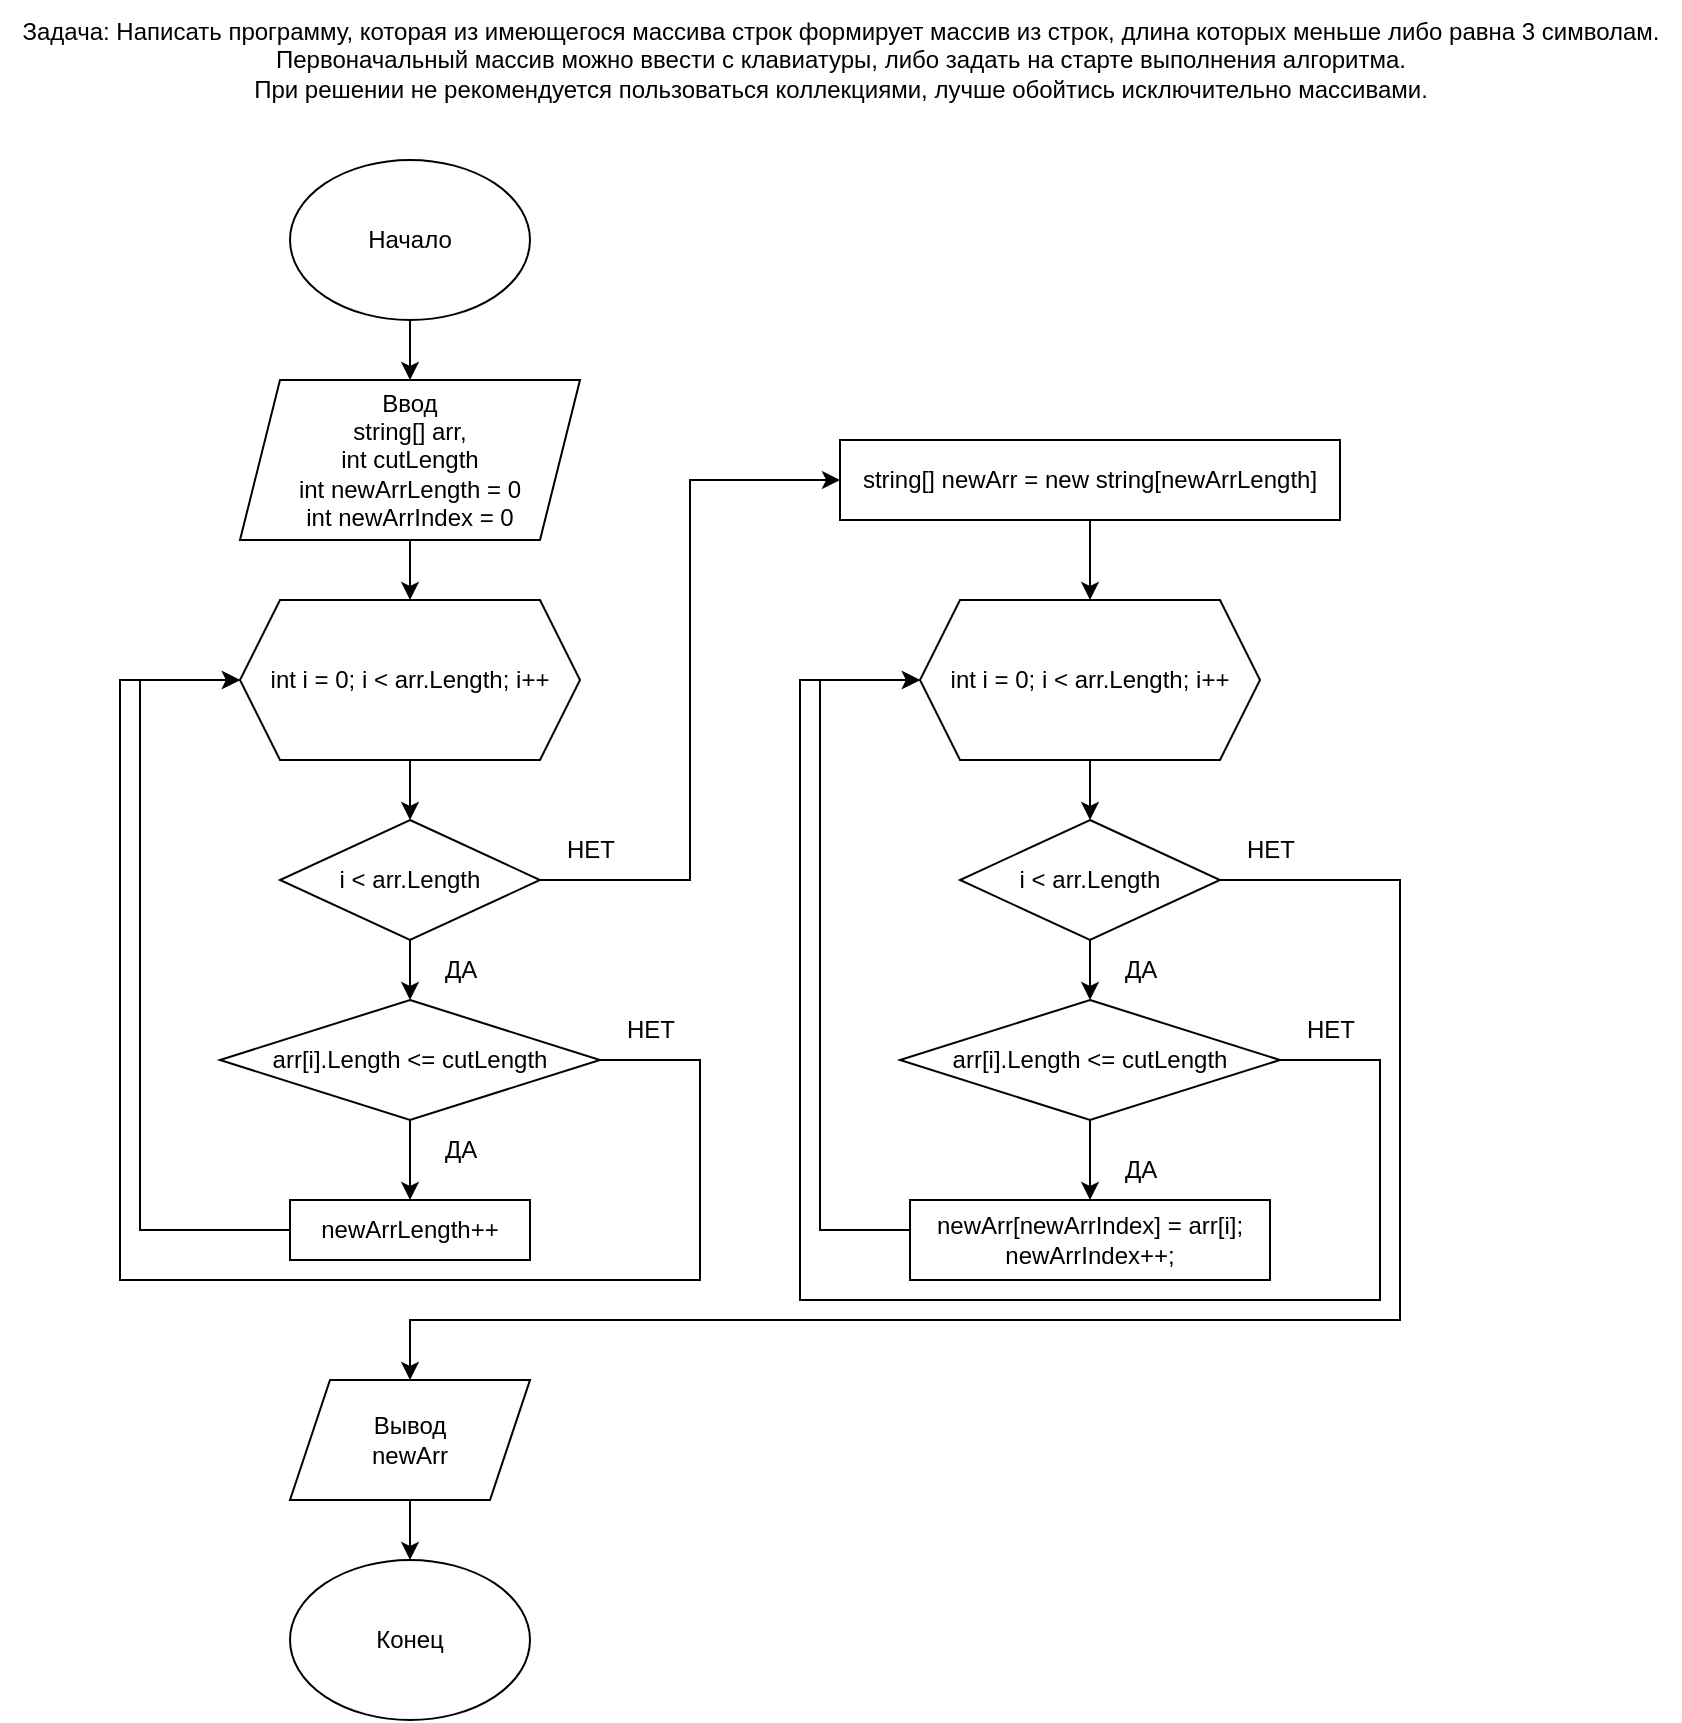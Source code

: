 <mxfile version="21.1.1" type="device">
  <diagram name="Страница 1" id="Vk-sLIZHZTBSA7ZrQw_-">
    <mxGraphModel dx="2213" dy="1936" grid="1" gridSize="10" guides="1" tooltips="1" connect="1" arrows="1" fold="1" page="1" pageScale="1" pageWidth="827" pageHeight="1169" math="0" shadow="0">
      <root>
        <mxCell id="0" />
        <mxCell id="1" parent="0" />
        <mxCell id="IcBCCEdd22SQSV2fxfGD-1" value="Задача: Написать программу, которая из имеющегося массива строк формирует массив из строк, длина которых меньше либо равна 3 символам.&lt;br&gt;Первоначальный массив можно ввести с клавиатуры, либо задать на старте выполнения алгоритма. &lt;br&gt;При решении не рекомендуется пользоваться коллекциями, лучше обойтись исключительно массивами." style="text;html=1;align=center;verticalAlign=middle;resizable=0;points=[];autosize=1;strokeColor=none;fillColor=none;" parent="1" vertex="1">
          <mxGeometry x="-610" y="-20" width="840" height="60" as="geometry" />
        </mxCell>
        <mxCell id="02TKJTRQUDcu6E_adrIW-46" style="edgeStyle=orthogonalEdgeStyle;rounded=0;orthogonalLoop=1;jettySize=auto;html=1;exitX=0.5;exitY=1;exitDx=0;exitDy=0;entryX=0.5;entryY=0;entryDx=0;entryDy=0;" parent="1" source="02TKJTRQUDcu6E_adrIW-45" edge="1">
          <mxGeometry relative="1" as="geometry">
            <mxPoint x="-405" y="170" as="targetPoint" />
          </mxGeometry>
        </mxCell>
        <mxCell id="02TKJTRQUDcu6E_adrIW-45" value="Начало" style="ellipse;whiteSpace=wrap;html=1;" parent="1" vertex="1">
          <mxGeometry x="-465" y="60" width="120" height="80" as="geometry" />
        </mxCell>
        <mxCell id="vGL5LHJLQ1xOwaYaHl4A-17" style="edgeStyle=orthogonalEdgeStyle;rounded=0;orthogonalLoop=1;jettySize=auto;html=1;exitX=0.5;exitY=1;exitDx=0;exitDy=0;entryX=0;entryY=0.5;entryDx=0;entryDy=0;" parent="1" source="vGL5LHJLQ1xOwaYaHl4A-18" edge="1">
          <mxGeometry relative="1" as="geometry">
            <Array as="points">
              <mxPoint x="20" y="847" />
              <mxPoint x="-80" y="847" />
              <mxPoint x="-80" y="632" />
            </Array>
            <mxPoint x="-60" y="644" as="targetPoint" />
          </mxGeometry>
        </mxCell>
        <mxCell id="XpnPT4rFDsMcrHIboTDn-13" style="edgeStyle=orthogonalEdgeStyle;rounded=0;orthogonalLoop=1;jettySize=auto;html=1;exitX=0.5;exitY=1;exitDx=0;exitDy=0;entryX=0.5;entryY=0;entryDx=0;entryDy=0;" edge="1" parent="1" source="XpnPT4rFDsMcrHIboTDn-2" target="XpnPT4rFDsMcrHIboTDn-3">
          <mxGeometry relative="1" as="geometry" />
        </mxCell>
        <mxCell id="XpnPT4rFDsMcrHIboTDn-2" value="Ввод&lt;br&gt;string[] arr, &lt;br&gt;int cutLength&lt;br&gt;int newArrLength = 0&lt;br&gt;int newArrIndex = 0" style="shape=parallelogram;perimeter=parallelogramPerimeter;whiteSpace=wrap;html=1;fixedSize=1;" vertex="1" parent="1">
          <mxGeometry x="-490" y="170" width="170" height="80" as="geometry" />
        </mxCell>
        <mxCell id="XpnPT4rFDsMcrHIboTDn-12" style="edgeStyle=orthogonalEdgeStyle;rounded=0;orthogonalLoop=1;jettySize=auto;html=1;exitX=0.5;exitY=1;exitDx=0;exitDy=0;entryX=0.5;entryY=0;entryDx=0;entryDy=0;" edge="1" parent="1" source="XpnPT4rFDsMcrHIboTDn-3" target="XpnPT4rFDsMcrHIboTDn-4">
          <mxGeometry relative="1" as="geometry" />
        </mxCell>
        <mxCell id="XpnPT4rFDsMcrHIboTDn-3" value="int i = 0; i &amp;lt; arr.Length; i++" style="shape=hexagon;perimeter=hexagonPerimeter2;whiteSpace=wrap;html=1;fixedSize=1;" vertex="1" parent="1">
          <mxGeometry x="-490" y="280" width="170" height="80" as="geometry" />
        </mxCell>
        <mxCell id="XpnPT4rFDsMcrHIboTDn-6" style="edgeStyle=orthogonalEdgeStyle;rounded=0;orthogonalLoop=1;jettySize=auto;html=1;exitX=0.5;exitY=1;exitDx=0;exitDy=0;entryX=0.5;entryY=0;entryDx=0;entryDy=0;" edge="1" parent="1" source="XpnPT4rFDsMcrHIboTDn-4" target="XpnPT4rFDsMcrHIboTDn-5">
          <mxGeometry relative="1" as="geometry" />
        </mxCell>
        <mxCell id="XpnPT4rFDsMcrHIboTDn-29" style="edgeStyle=orthogonalEdgeStyle;rounded=0;orthogonalLoop=1;jettySize=auto;html=1;exitX=1;exitY=0.5;exitDx=0;exitDy=0;entryX=0;entryY=0.5;entryDx=0;entryDy=0;" edge="1" parent="1" source="XpnPT4rFDsMcrHIboTDn-4" target="XpnPT4rFDsMcrHIboTDn-28">
          <mxGeometry relative="1" as="geometry" />
        </mxCell>
        <mxCell id="XpnPT4rFDsMcrHIboTDn-4" value="i &amp;lt; arr.Length" style="rhombus;whiteSpace=wrap;html=1;" vertex="1" parent="1">
          <mxGeometry x="-470" y="390" width="130" height="60" as="geometry" />
        </mxCell>
        <mxCell id="XpnPT4rFDsMcrHIboTDn-9" style="edgeStyle=orthogonalEdgeStyle;rounded=0;orthogonalLoop=1;jettySize=auto;html=1;exitX=0.5;exitY=1;exitDx=0;exitDy=0;entryX=0.5;entryY=0;entryDx=0;entryDy=0;" edge="1" parent="1" source="XpnPT4rFDsMcrHIboTDn-5" target="XpnPT4rFDsMcrHIboTDn-8">
          <mxGeometry relative="1" as="geometry" />
        </mxCell>
        <mxCell id="XpnPT4rFDsMcrHIboTDn-14" style="edgeStyle=orthogonalEdgeStyle;rounded=0;orthogonalLoop=1;jettySize=auto;html=1;exitX=1;exitY=0.5;exitDx=0;exitDy=0;entryX=0;entryY=0.5;entryDx=0;entryDy=0;" edge="1" parent="1" source="XpnPT4rFDsMcrHIboTDn-5" target="XpnPT4rFDsMcrHIboTDn-3">
          <mxGeometry relative="1" as="geometry">
            <Array as="points">
              <mxPoint x="-260" y="510" />
              <mxPoint x="-260" y="620" />
              <mxPoint x="-550" y="620" />
              <mxPoint x="-550" y="320" />
            </Array>
          </mxGeometry>
        </mxCell>
        <mxCell id="XpnPT4rFDsMcrHIboTDn-5" value="arr[i].Length &amp;lt;= cutLength" style="rhombus;whiteSpace=wrap;html=1;" vertex="1" parent="1">
          <mxGeometry x="-500" y="480" width="190" height="60" as="geometry" />
        </mxCell>
        <mxCell id="XpnPT4rFDsMcrHIboTDn-7" value="ДА" style="text;html=1;align=center;verticalAlign=middle;resizable=0;points=[];autosize=1;strokeColor=none;fillColor=none;" vertex="1" parent="1">
          <mxGeometry x="-400" y="450" width="40" height="30" as="geometry" />
        </mxCell>
        <mxCell id="XpnPT4rFDsMcrHIboTDn-11" style="edgeStyle=orthogonalEdgeStyle;rounded=0;orthogonalLoop=1;jettySize=auto;html=1;exitX=0;exitY=0.5;exitDx=0;exitDy=0;entryX=0;entryY=0.5;entryDx=0;entryDy=0;" edge="1" parent="1" source="XpnPT4rFDsMcrHIboTDn-8" target="XpnPT4rFDsMcrHIboTDn-3">
          <mxGeometry relative="1" as="geometry">
            <Array as="points">
              <mxPoint x="-540" y="595" />
              <mxPoint x="-540" y="320" />
            </Array>
          </mxGeometry>
        </mxCell>
        <mxCell id="XpnPT4rFDsMcrHIboTDn-8" value="newArrLength++" style="rounded=0;whiteSpace=wrap;html=1;" vertex="1" parent="1">
          <mxGeometry x="-465" y="580" width="120" height="30" as="geometry" />
        </mxCell>
        <mxCell id="XpnPT4rFDsMcrHIboTDn-10" value="ДА" style="text;html=1;align=center;verticalAlign=middle;resizable=0;points=[];autosize=1;strokeColor=none;fillColor=none;" vertex="1" parent="1">
          <mxGeometry x="-400" y="540" width="40" height="30" as="geometry" />
        </mxCell>
        <mxCell id="XpnPT4rFDsMcrHIboTDn-15" value="НЕТ" style="text;html=1;align=center;verticalAlign=middle;resizable=0;points=[];autosize=1;strokeColor=none;fillColor=none;" vertex="1" parent="1">
          <mxGeometry x="-310" y="480" width="50" height="30" as="geometry" />
        </mxCell>
        <mxCell id="XpnPT4rFDsMcrHIboTDn-16" style="edgeStyle=orthogonalEdgeStyle;rounded=0;orthogonalLoop=1;jettySize=auto;html=1;exitX=0.5;exitY=1;exitDx=0;exitDy=0;entryX=0.5;entryY=0;entryDx=0;entryDy=0;" edge="1" parent="1" source="XpnPT4rFDsMcrHIboTDn-17" target="XpnPT4rFDsMcrHIboTDn-19">
          <mxGeometry relative="1" as="geometry" />
        </mxCell>
        <mxCell id="XpnPT4rFDsMcrHIboTDn-17" value="int i = 0; i &amp;lt; arr.Length; i++" style="shape=hexagon;perimeter=hexagonPerimeter2;whiteSpace=wrap;html=1;fixedSize=1;" vertex="1" parent="1">
          <mxGeometry x="-150" y="280" width="170" height="80" as="geometry" />
        </mxCell>
        <mxCell id="XpnPT4rFDsMcrHIboTDn-18" style="edgeStyle=orthogonalEdgeStyle;rounded=0;orthogonalLoop=1;jettySize=auto;html=1;exitX=0.5;exitY=1;exitDx=0;exitDy=0;entryX=0.5;entryY=0;entryDx=0;entryDy=0;" edge="1" parent="1" source="XpnPT4rFDsMcrHIboTDn-19" target="XpnPT4rFDsMcrHIboTDn-22">
          <mxGeometry relative="1" as="geometry" />
        </mxCell>
        <mxCell id="XpnPT4rFDsMcrHIboTDn-35" style="edgeStyle=orthogonalEdgeStyle;rounded=0;orthogonalLoop=1;jettySize=auto;html=1;exitX=1;exitY=0.5;exitDx=0;exitDy=0;" edge="1" parent="1" source="XpnPT4rFDsMcrHIboTDn-19" target="XpnPT4rFDsMcrHIboTDn-32">
          <mxGeometry relative="1" as="geometry">
            <Array as="points">
              <mxPoint x="90" y="420" />
              <mxPoint x="90" y="640" />
              <mxPoint x="-405" y="640" />
            </Array>
          </mxGeometry>
        </mxCell>
        <mxCell id="XpnPT4rFDsMcrHIboTDn-19" value="i &amp;lt; arr.Length" style="rhombus;whiteSpace=wrap;html=1;" vertex="1" parent="1">
          <mxGeometry x="-130" y="390" width="130" height="60" as="geometry" />
        </mxCell>
        <mxCell id="XpnPT4rFDsMcrHIboTDn-20" style="edgeStyle=orthogonalEdgeStyle;rounded=0;orthogonalLoop=1;jettySize=auto;html=1;exitX=0.5;exitY=1;exitDx=0;exitDy=0;entryX=0.5;entryY=0;entryDx=0;entryDy=0;" edge="1" parent="1" source="XpnPT4rFDsMcrHIboTDn-22" target="XpnPT4rFDsMcrHIboTDn-25">
          <mxGeometry relative="1" as="geometry" />
        </mxCell>
        <mxCell id="XpnPT4rFDsMcrHIboTDn-21" style="edgeStyle=orthogonalEdgeStyle;rounded=0;orthogonalLoop=1;jettySize=auto;html=1;exitX=1;exitY=0.5;exitDx=0;exitDy=0;entryX=0;entryY=0.5;entryDx=0;entryDy=0;" edge="1" parent="1" source="XpnPT4rFDsMcrHIboTDn-22" target="XpnPT4rFDsMcrHIboTDn-17">
          <mxGeometry relative="1" as="geometry">
            <Array as="points">
              <mxPoint x="80" y="510" />
              <mxPoint x="80" y="630" />
              <mxPoint x="-210" y="630" />
              <mxPoint x="-210" y="320" />
            </Array>
          </mxGeometry>
        </mxCell>
        <mxCell id="XpnPT4rFDsMcrHIboTDn-22" value="arr[i].Length &amp;lt;= cutLength" style="rhombus;whiteSpace=wrap;html=1;" vertex="1" parent="1">
          <mxGeometry x="-160" y="480" width="190" height="60" as="geometry" />
        </mxCell>
        <mxCell id="XpnPT4rFDsMcrHIboTDn-23" value="ДА" style="text;html=1;align=center;verticalAlign=middle;resizable=0;points=[];autosize=1;strokeColor=none;fillColor=none;" vertex="1" parent="1">
          <mxGeometry x="-60" y="450" width="40" height="30" as="geometry" />
        </mxCell>
        <mxCell id="XpnPT4rFDsMcrHIboTDn-24" style="edgeStyle=orthogonalEdgeStyle;rounded=0;orthogonalLoop=1;jettySize=auto;html=1;exitX=0;exitY=0.5;exitDx=0;exitDy=0;entryX=0;entryY=0.5;entryDx=0;entryDy=0;" edge="1" parent="1" source="XpnPT4rFDsMcrHIboTDn-25" target="XpnPT4rFDsMcrHIboTDn-17">
          <mxGeometry relative="1" as="geometry">
            <Array as="points">
              <mxPoint x="-200" y="595" />
              <mxPoint x="-200" y="320" />
            </Array>
          </mxGeometry>
        </mxCell>
        <mxCell id="XpnPT4rFDsMcrHIboTDn-25" value="&lt;div&gt;newArr[newArrIndex] = arr[i];&lt;/div&gt;&lt;div&gt;&lt;span style=&quot;background-color: initial;&quot;&gt;newArrIndex++;&lt;/span&gt;&lt;/div&gt;" style="rounded=0;whiteSpace=wrap;html=1;" vertex="1" parent="1">
          <mxGeometry x="-155" y="580" width="180" height="40" as="geometry" />
        </mxCell>
        <mxCell id="XpnPT4rFDsMcrHIboTDn-26" value="ДА" style="text;html=1;align=center;verticalAlign=middle;resizable=0;points=[];autosize=1;strokeColor=none;fillColor=none;" vertex="1" parent="1">
          <mxGeometry x="-60" y="550" width="40" height="30" as="geometry" />
        </mxCell>
        <mxCell id="XpnPT4rFDsMcrHIboTDn-27" value="НЕТ" style="text;html=1;align=center;verticalAlign=middle;resizable=0;points=[];autosize=1;strokeColor=none;fillColor=none;" vertex="1" parent="1">
          <mxGeometry x="30" y="480" width="50" height="30" as="geometry" />
        </mxCell>
        <mxCell id="XpnPT4rFDsMcrHIboTDn-31" style="edgeStyle=orthogonalEdgeStyle;rounded=0;orthogonalLoop=1;jettySize=auto;html=1;exitX=0.5;exitY=1;exitDx=0;exitDy=0;entryX=0.5;entryY=0;entryDx=0;entryDy=0;" edge="1" parent="1" source="XpnPT4rFDsMcrHIboTDn-28" target="XpnPT4rFDsMcrHIboTDn-17">
          <mxGeometry relative="1" as="geometry" />
        </mxCell>
        <mxCell id="XpnPT4rFDsMcrHIboTDn-28" value="string[] newArr = new string[newArrLength]" style="rounded=0;whiteSpace=wrap;html=1;" vertex="1" parent="1">
          <mxGeometry x="-190" y="200" width="250" height="40" as="geometry" />
        </mxCell>
        <mxCell id="XpnPT4rFDsMcrHIboTDn-30" value="НЕТ" style="text;html=1;align=center;verticalAlign=middle;resizable=0;points=[];autosize=1;strokeColor=none;fillColor=none;" vertex="1" parent="1">
          <mxGeometry x="-340" y="390" width="50" height="30" as="geometry" />
        </mxCell>
        <mxCell id="XpnPT4rFDsMcrHIboTDn-34" style="edgeStyle=orthogonalEdgeStyle;rounded=0;orthogonalLoop=1;jettySize=auto;html=1;exitX=0.5;exitY=1;exitDx=0;exitDy=0;entryX=0.5;entryY=0;entryDx=0;entryDy=0;" edge="1" parent="1" source="XpnPT4rFDsMcrHIboTDn-32" target="XpnPT4rFDsMcrHIboTDn-33">
          <mxGeometry relative="1" as="geometry" />
        </mxCell>
        <mxCell id="XpnPT4rFDsMcrHIboTDn-32" value="Вывод&lt;br&gt;newArr" style="shape=parallelogram;perimeter=parallelogramPerimeter;whiteSpace=wrap;html=1;fixedSize=1;" vertex="1" parent="1">
          <mxGeometry x="-465" y="670" width="120" height="60" as="geometry" />
        </mxCell>
        <mxCell id="XpnPT4rFDsMcrHIboTDn-33" value="Конец" style="ellipse;whiteSpace=wrap;html=1;" vertex="1" parent="1">
          <mxGeometry x="-465" y="760" width="120" height="80" as="geometry" />
        </mxCell>
        <mxCell id="XpnPT4rFDsMcrHIboTDn-36" value="НЕТ" style="text;html=1;align=center;verticalAlign=middle;resizable=0;points=[];autosize=1;strokeColor=none;fillColor=none;" vertex="1" parent="1">
          <mxGeometry y="390" width="50" height="30" as="geometry" />
        </mxCell>
      </root>
    </mxGraphModel>
  </diagram>
</mxfile>

